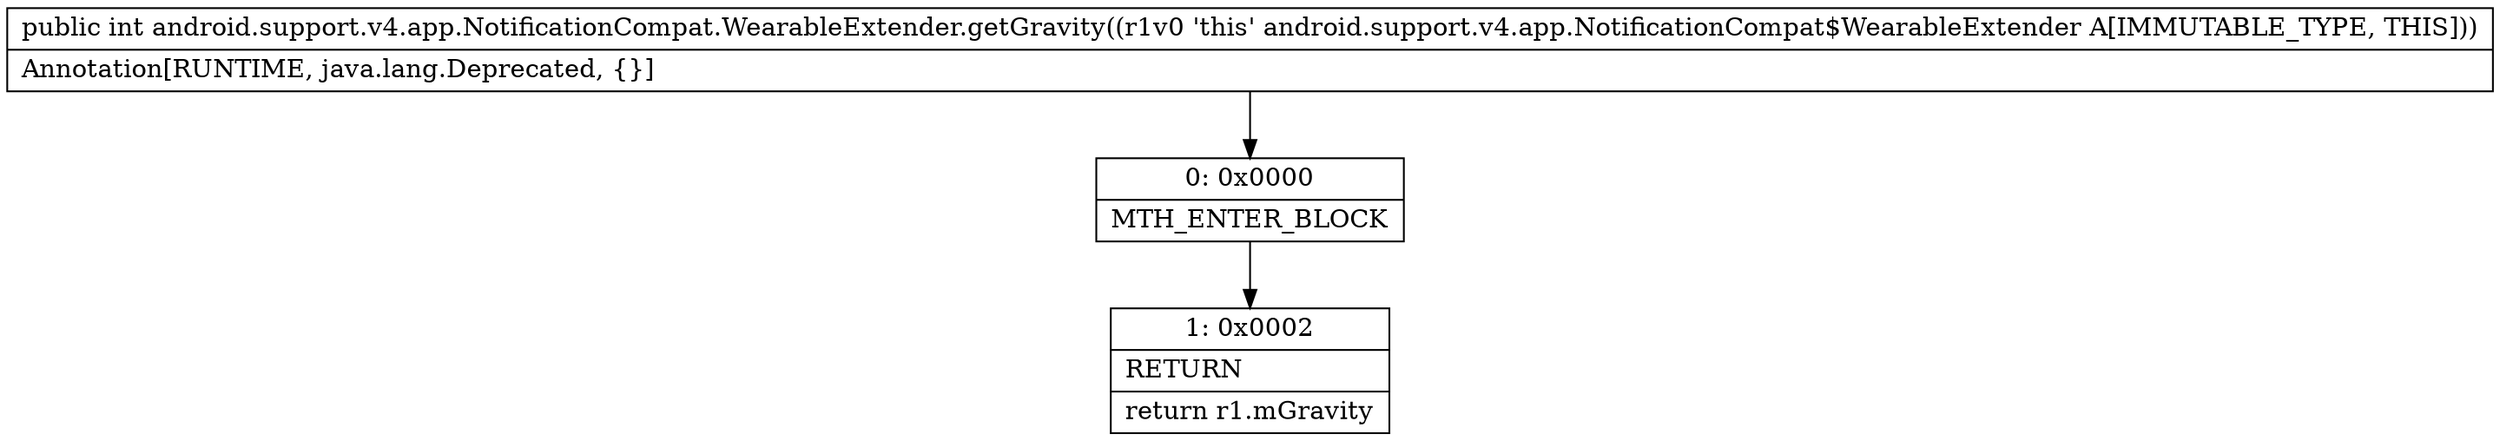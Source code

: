 digraph "CFG forandroid.support.v4.app.NotificationCompat.WearableExtender.getGravity()I" {
Node_0 [shape=record,label="{0\:\ 0x0000|MTH_ENTER_BLOCK\l}"];
Node_1 [shape=record,label="{1\:\ 0x0002|RETURN\l|return r1.mGravity\l}"];
MethodNode[shape=record,label="{public int android.support.v4.app.NotificationCompat.WearableExtender.getGravity((r1v0 'this' android.support.v4.app.NotificationCompat$WearableExtender A[IMMUTABLE_TYPE, THIS]))  | Annotation[RUNTIME, java.lang.Deprecated, \{\}]\l}"];
MethodNode -> Node_0;
Node_0 -> Node_1;
}

